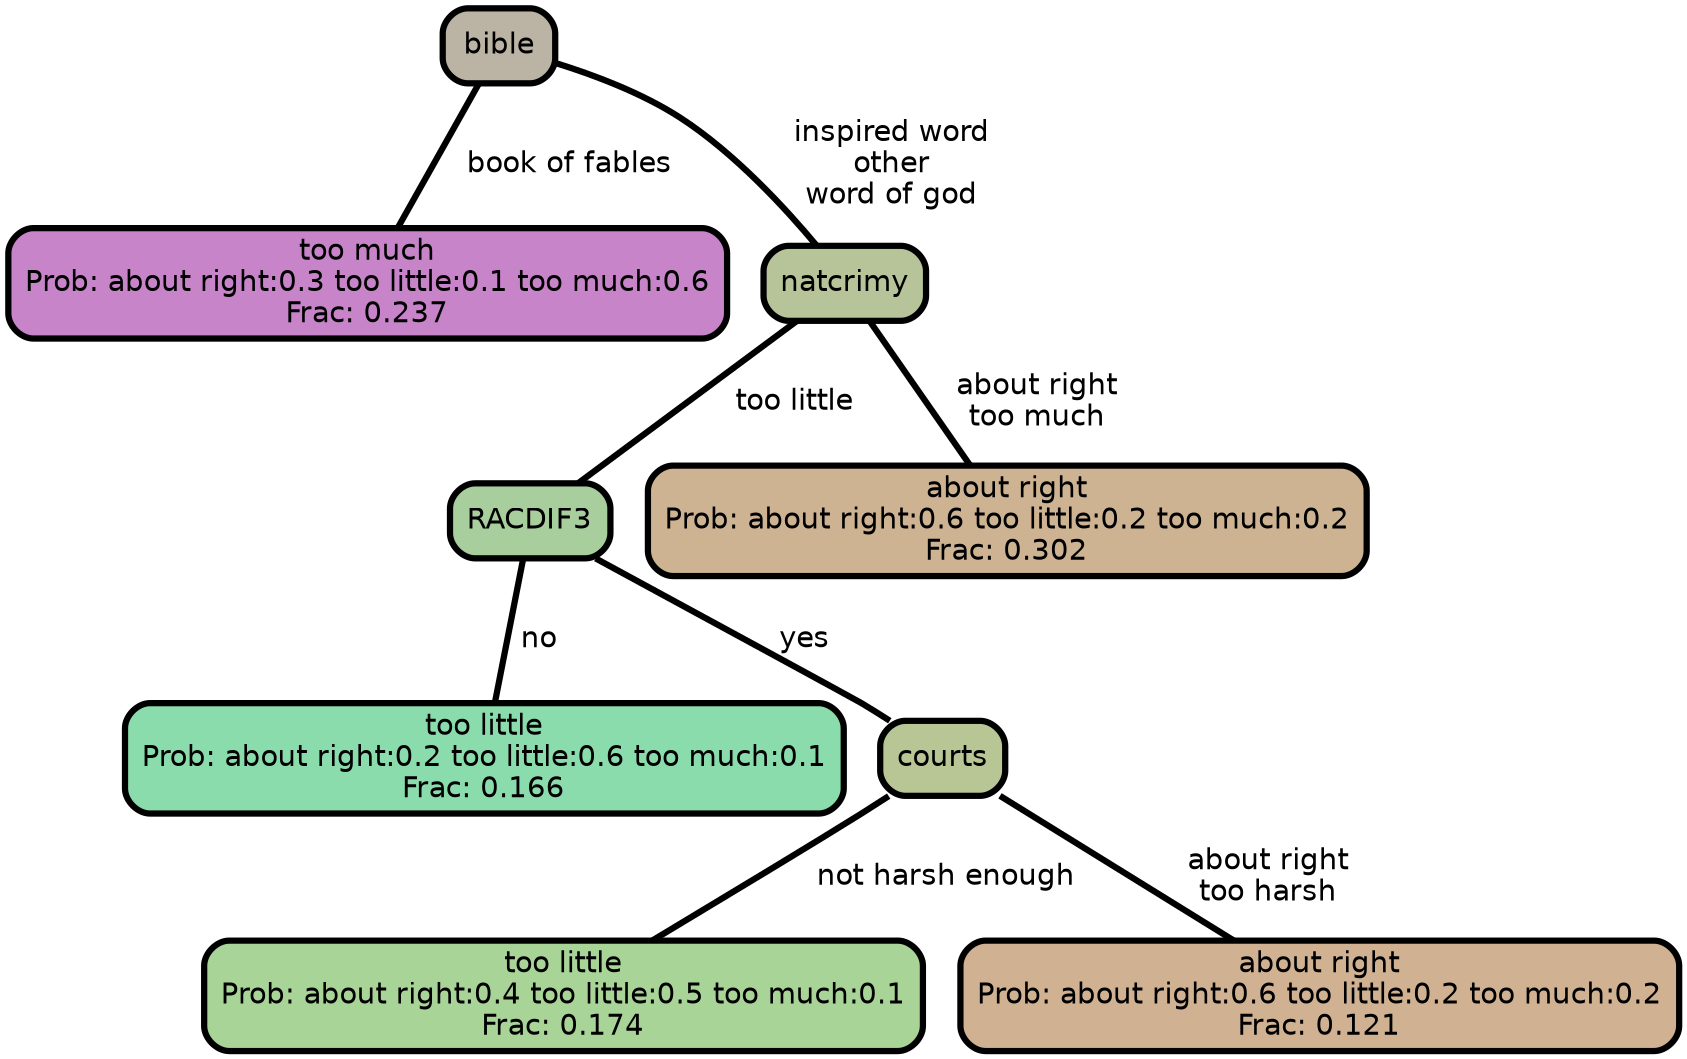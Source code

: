 graph Tree {
node [shape=box, style="filled, rounded",color="black",penwidth="3",fontcolor="black",                 fontname=helvetica] ;
graph [ranksep="0 equally", splines=straight,                 bgcolor=transparent, dpi=200] ;
edge [fontname=helvetica, color=black] ;
0 [label="too much
Prob: about right:0.3 too little:0.1 too much:0.6
Frac: 0.237", fillcolor="#c784c9"] ;
1 [label="bible", fillcolor="#bbb4a5"] ;
2 [label="too little
Prob: about right:0.2 too little:0.6 too much:0.1
Frac: 0.166", fillcolor="#8bdcad"] ;
3 [label="RACDIF3", fillcolor="#a8ce9d"] ;
4 [label="too little
Prob: about right:0.4 too little:0.5 too much:0.1
Frac: 0.174", fillcolor="#a8d497"] ;
5 [label="courts", fillcolor="#b8c695"] ;
6 [label="about right
Prob: about right:0.6 too little:0.2 too much:0.2
Frac: 0.121", fillcolor="#d0b292"] ;
7 [label="natcrimy", fillcolor="#b7c399"] ;
8 [label="about right
Prob: about right:0.6 too little:0.2 too much:0.2
Frac: 0.302", fillcolor="#ceb393"] ;
1 -- 0 [label=" book of fables",penwidth=3] ;
1 -- 7 [label=" inspired word\n other\n word of god",penwidth=3] ;
3 -- 2 [label=" no",penwidth=3] ;
3 -- 5 [label=" yes",penwidth=3] ;
5 -- 4 [label=" not harsh enough",penwidth=3] ;
5 -- 6 [label=" about right\n too harsh",penwidth=3] ;
7 -- 3 [label=" too little",penwidth=3] ;
7 -- 8 [label=" about right\n too much",penwidth=3] ;
{rank = same;}}